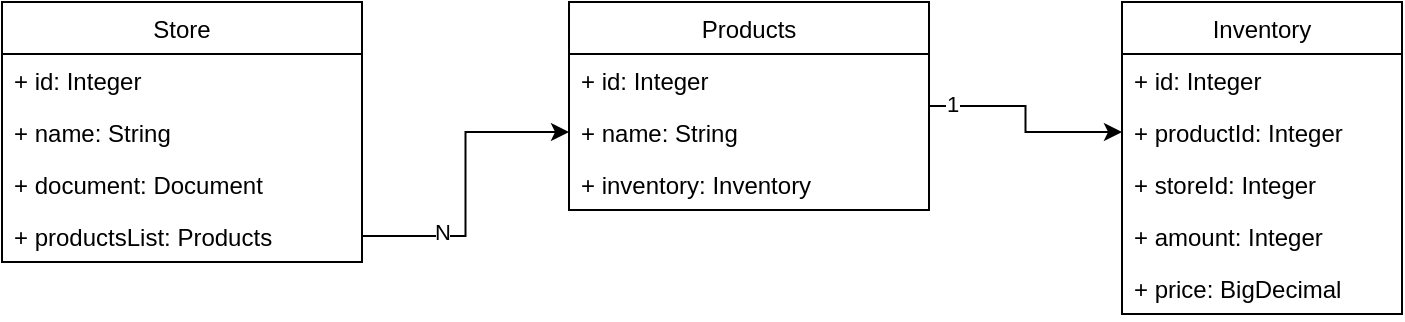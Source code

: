 <mxfile version="16.0.0" type="device"><diagram id="C5RBs43oDa-KdzZeNtuy" name="Page-1"><mxGraphModel dx="1278" dy="579" grid="1" gridSize="10" guides="1" tooltips="1" connect="1" arrows="1" fold="1" page="1" pageScale="1" pageWidth="827" pageHeight="1169" math="0" shadow="0"><root><mxCell id="WIyWlLk6GJQsqaUBKTNV-0"/><mxCell id="WIyWlLk6GJQsqaUBKTNV-1" parent="WIyWlLk6GJQsqaUBKTNV-0"/><mxCell id="zm4E0yhqY6fhhFwcFI_R-9" value="Inventory" style="swimlane;fontStyle=0;childLayout=stackLayout;horizontal=1;startSize=26;fillColor=none;horizontalStack=0;resizeParent=1;resizeParentMax=0;resizeLast=0;collapsible=1;marginBottom=0;" parent="WIyWlLk6GJQsqaUBKTNV-1" vertex="1"><mxGeometry x="600" y="120" width="140" height="156" as="geometry"/></mxCell><mxCell id="zm4E0yhqY6fhhFwcFI_R-11" value="+ id: Integer" style="text;strokeColor=none;fillColor=none;align=left;verticalAlign=top;spacingLeft=4;spacingRight=4;overflow=hidden;rotatable=0;points=[[0,0.5],[1,0.5]];portConstraint=eastwest;" parent="zm4E0yhqY6fhhFwcFI_R-9" vertex="1"><mxGeometry y="26" width="140" height="26" as="geometry"/></mxCell><mxCell id="zm4E0yhqY6fhhFwcFI_R-10" value="+ productId: Integer" style="text;strokeColor=none;fillColor=none;align=left;verticalAlign=top;spacingLeft=4;spacingRight=4;overflow=hidden;rotatable=0;points=[[0,0.5],[1,0.5]];portConstraint=eastwest;" parent="zm4E0yhqY6fhhFwcFI_R-9" vertex="1"><mxGeometry y="52" width="140" height="26" as="geometry"/></mxCell><mxCell id="Ct1oeTwEvZX4RMHcB-ZO-5" value="+ storeId: Integer" style="text;strokeColor=none;fillColor=none;align=left;verticalAlign=top;spacingLeft=4;spacingRight=4;overflow=hidden;rotatable=0;points=[[0,0.5],[1,0.5]];portConstraint=eastwest;" vertex="1" parent="zm4E0yhqY6fhhFwcFI_R-9"><mxGeometry y="78" width="140" height="26" as="geometry"/></mxCell><mxCell id="zm4E0yhqY6fhhFwcFI_R-12" value="+ amount: Integer" style="text;strokeColor=none;fillColor=none;align=left;verticalAlign=top;spacingLeft=4;spacingRight=4;overflow=hidden;rotatable=0;points=[[0,0.5],[1,0.5]];portConstraint=eastwest;" parent="zm4E0yhqY6fhhFwcFI_R-9" vertex="1"><mxGeometry y="104" width="140" height="26" as="geometry"/></mxCell><mxCell id="Ct1oeTwEvZX4RMHcB-ZO-6" value="+ price: BigDecimal" style="text;strokeColor=none;fillColor=none;align=left;verticalAlign=top;spacingLeft=4;spacingRight=4;overflow=hidden;rotatable=0;points=[[0,0.5],[1,0.5]];portConstraint=eastwest;" vertex="1" parent="zm4E0yhqY6fhhFwcFI_R-9"><mxGeometry y="130" width="140" height="26" as="geometry"/></mxCell><mxCell id="zm4E0yhqY6fhhFwcFI_R-15" value="Store" style="swimlane;fontStyle=0;childLayout=stackLayout;horizontal=1;startSize=26;fillColor=none;horizontalStack=0;resizeParent=1;resizeParentMax=0;resizeLast=0;collapsible=1;marginBottom=0;" parent="WIyWlLk6GJQsqaUBKTNV-1" vertex="1"><mxGeometry x="40" y="120" width="180" height="130" as="geometry"/></mxCell><mxCell id="zm4E0yhqY6fhhFwcFI_R-16" value="+ id: Integer" style="text;strokeColor=none;fillColor=none;align=left;verticalAlign=top;spacingLeft=4;spacingRight=4;overflow=hidden;rotatable=0;points=[[0,0.5],[1,0.5]];portConstraint=eastwest;" parent="zm4E0yhqY6fhhFwcFI_R-15" vertex="1"><mxGeometry y="26" width="180" height="26" as="geometry"/></mxCell><mxCell id="zm4E0yhqY6fhhFwcFI_R-17" value="+ name: String" style="text;strokeColor=none;fillColor=none;align=left;verticalAlign=top;spacingLeft=4;spacingRight=4;overflow=hidden;rotatable=0;points=[[0,0.5],[1,0.5]];portConstraint=eastwest;" parent="zm4E0yhqY6fhhFwcFI_R-15" vertex="1"><mxGeometry y="52" width="180" height="26" as="geometry"/></mxCell><mxCell id="zm4E0yhqY6fhhFwcFI_R-18" value="+ document: Document" style="text;strokeColor=none;fillColor=none;align=left;verticalAlign=top;spacingLeft=4;spacingRight=4;overflow=hidden;rotatable=0;points=[[0,0.5],[1,0.5]];portConstraint=eastwest;" parent="zm4E0yhqY6fhhFwcFI_R-15" vertex="1"><mxGeometry y="78" width="180" height="26" as="geometry"/></mxCell><mxCell id="zm4E0yhqY6fhhFwcFI_R-19" value="+ productsList: Products" style="text;strokeColor=none;fillColor=none;align=left;verticalAlign=top;spacingLeft=4;spacingRight=4;overflow=hidden;rotatable=0;points=[[0,0.5],[1,0.5]];portConstraint=eastwest;" parent="zm4E0yhqY6fhhFwcFI_R-15" vertex="1"><mxGeometry y="104" width="180" height="26" as="geometry"/></mxCell><mxCell id="Ct1oeTwEvZX4RMHcB-ZO-8" style="edgeStyle=orthogonalEdgeStyle;rounded=0;orthogonalLoop=1;jettySize=auto;html=1;entryX=0;entryY=0.5;entryDx=0;entryDy=0;" edge="1" parent="WIyWlLk6GJQsqaUBKTNV-1" source="Ct1oeTwEvZX4RMHcB-ZO-0" target="zm4E0yhqY6fhhFwcFI_R-10"><mxGeometry relative="1" as="geometry"/></mxCell><mxCell id="Ct1oeTwEvZX4RMHcB-ZO-12" value="1" style="edgeLabel;html=1;align=center;verticalAlign=middle;resizable=0;points=[];" vertex="1" connectable="0" parent="Ct1oeTwEvZX4RMHcB-ZO-8"><mxGeometry x="-0.794" y="1" relative="1" as="geometry"><mxPoint as="offset"/></mxGeometry></mxCell><mxCell id="Ct1oeTwEvZX4RMHcB-ZO-0" value="Products" style="swimlane;fontStyle=0;childLayout=stackLayout;horizontal=1;startSize=26;fillColor=none;horizontalStack=0;resizeParent=1;resizeParentMax=0;resizeLast=0;collapsible=1;marginBottom=0;" vertex="1" parent="WIyWlLk6GJQsqaUBKTNV-1"><mxGeometry x="323.5" y="120" width="180" height="104" as="geometry"/></mxCell><mxCell id="Ct1oeTwEvZX4RMHcB-ZO-1" value="+ id: Integer" style="text;strokeColor=none;fillColor=none;align=left;verticalAlign=top;spacingLeft=4;spacingRight=4;overflow=hidden;rotatable=0;points=[[0,0.5],[1,0.5]];portConstraint=eastwest;" vertex="1" parent="Ct1oeTwEvZX4RMHcB-ZO-0"><mxGeometry y="26" width="180" height="26" as="geometry"/></mxCell><mxCell id="Ct1oeTwEvZX4RMHcB-ZO-2" value="+ name: String" style="text;strokeColor=none;fillColor=none;align=left;verticalAlign=top;spacingLeft=4;spacingRight=4;overflow=hidden;rotatable=0;points=[[0,0.5],[1,0.5]];portConstraint=eastwest;" vertex="1" parent="Ct1oeTwEvZX4RMHcB-ZO-0"><mxGeometry y="52" width="180" height="26" as="geometry"/></mxCell><mxCell id="Ct1oeTwEvZX4RMHcB-ZO-4" value="+ inventory: Inventory" style="text;strokeColor=none;fillColor=none;align=left;verticalAlign=top;spacingLeft=4;spacingRight=4;overflow=hidden;rotatable=0;points=[[0,0.5],[1,0.5]];portConstraint=eastwest;" vertex="1" parent="Ct1oeTwEvZX4RMHcB-ZO-0"><mxGeometry y="78" width="180" height="26" as="geometry"/></mxCell><mxCell id="Ct1oeTwEvZX4RMHcB-ZO-9" style="edgeStyle=orthogonalEdgeStyle;rounded=0;orthogonalLoop=1;jettySize=auto;html=1;entryX=0;entryY=0.5;entryDx=0;entryDy=0;" edge="1" parent="WIyWlLk6GJQsqaUBKTNV-1" source="zm4E0yhqY6fhhFwcFI_R-19" target="Ct1oeTwEvZX4RMHcB-ZO-2"><mxGeometry relative="1" as="geometry"/></mxCell><mxCell id="Ct1oeTwEvZX4RMHcB-ZO-10" value="N" style="edgeLabel;html=1;align=center;verticalAlign=middle;resizable=0;points=[];" vertex="1" connectable="0" parent="Ct1oeTwEvZX4RMHcB-ZO-9"><mxGeometry x="-0.488" y="2" relative="1" as="geometry"><mxPoint as="offset"/></mxGeometry></mxCell></root></mxGraphModel></diagram></mxfile>